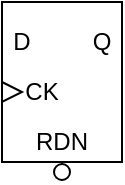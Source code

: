 <mxfile version="24.3.1" type="github">
  <diagram name="第 1 页" id="xqKIsfR9Eklun5eR2lfy">
    <mxGraphModel dx="1089" dy="260" grid="1" gridSize="10" guides="1" tooltips="1" connect="1" arrows="1" fold="1" page="0" pageScale="1" pageWidth="827" pageHeight="1169" math="0" shadow="0">
      <root>
        <mxCell id="0" />
        <mxCell id="1" parent="0" />
        <mxCell id="y0C8CfdULQ60MGIFnEcW-8" value="" style="group" vertex="1" connectable="0" parent="1">
          <mxGeometry x="-460" y="70" width="60" height="90" as="geometry" />
        </mxCell>
        <mxCell id="y0C8CfdULQ60MGIFnEcW-1" value="" style="rounded=0;whiteSpace=wrap;html=1;" vertex="1" parent="y0C8CfdULQ60MGIFnEcW-8">
          <mxGeometry width="60" height="80" as="geometry" />
        </mxCell>
        <mxCell id="y0C8CfdULQ60MGIFnEcW-2" value="D" style="text;html=1;align=center;verticalAlign=middle;whiteSpace=wrap;rounded=0;connectable=0;" vertex="1" parent="y0C8CfdULQ60MGIFnEcW-8">
          <mxGeometry y="10" width="20" height="20" as="geometry" />
        </mxCell>
        <mxCell id="y0C8CfdULQ60MGIFnEcW-3" value="Q" style="text;html=1;align=center;verticalAlign=middle;whiteSpace=wrap;rounded=0;connectable=0;" vertex="1" parent="y0C8CfdULQ60MGIFnEcW-8">
          <mxGeometry x="40" y="10" width="20" height="20" as="geometry" />
        </mxCell>
        <mxCell id="y0C8CfdULQ60MGIFnEcW-4" value="" style="triangle;whiteSpace=wrap;html=1;" vertex="1" parent="y0C8CfdULQ60MGIFnEcW-8">
          <mxGeometry y="40" width="10" height="10" as="geometry" />
        </mxCell>
        <mxCell id="y0C8CfdULQ60MGIFnEcW-5" value="" style="verticalLabelPosition=bottom;shadow=0;dashed=0;align=center;html=1;verticalAlign=top;shape=mxgraph.electrical.logic_gates.inverting_contact;" vertex="1" parent="y0C8CfdULQ60MGIFnEcW-8">
          <mxGeometry x="25" y="80" width="10" height="10" as="geometry" />
        </mxCell>
        <mxCell id="y0C8CfdULQ60MGIFnEcW-6" value="RDN" style="text;html=1;align=center;verticalAlign=middle;whiteSpace=wrap;rounded=0;connectable=0;" vertex="1" parent="y0C8CfdULQ60MGIFnEcW-8">
          <mxGeometry x="15" y="60" width="30" height="20" as="geometry" />
        </mxCell>
        <mxCell id="y0C8CfdULQ60MGIFnEcW-7" value="CK" style="text;html=1;align=center;verticalAlign=middle;whiteSpace=wrap;rounded=0;connectable=0;" vertex="1" parent="y0C8CfdULQ60MGIFnEcW-8">
          <mxGeometry x="10" y="35" width="20" height="20" as="geometry" />
        </mxCell>
      </root>
    </mxGraphModel>
  </diagram>
</mxfile>
